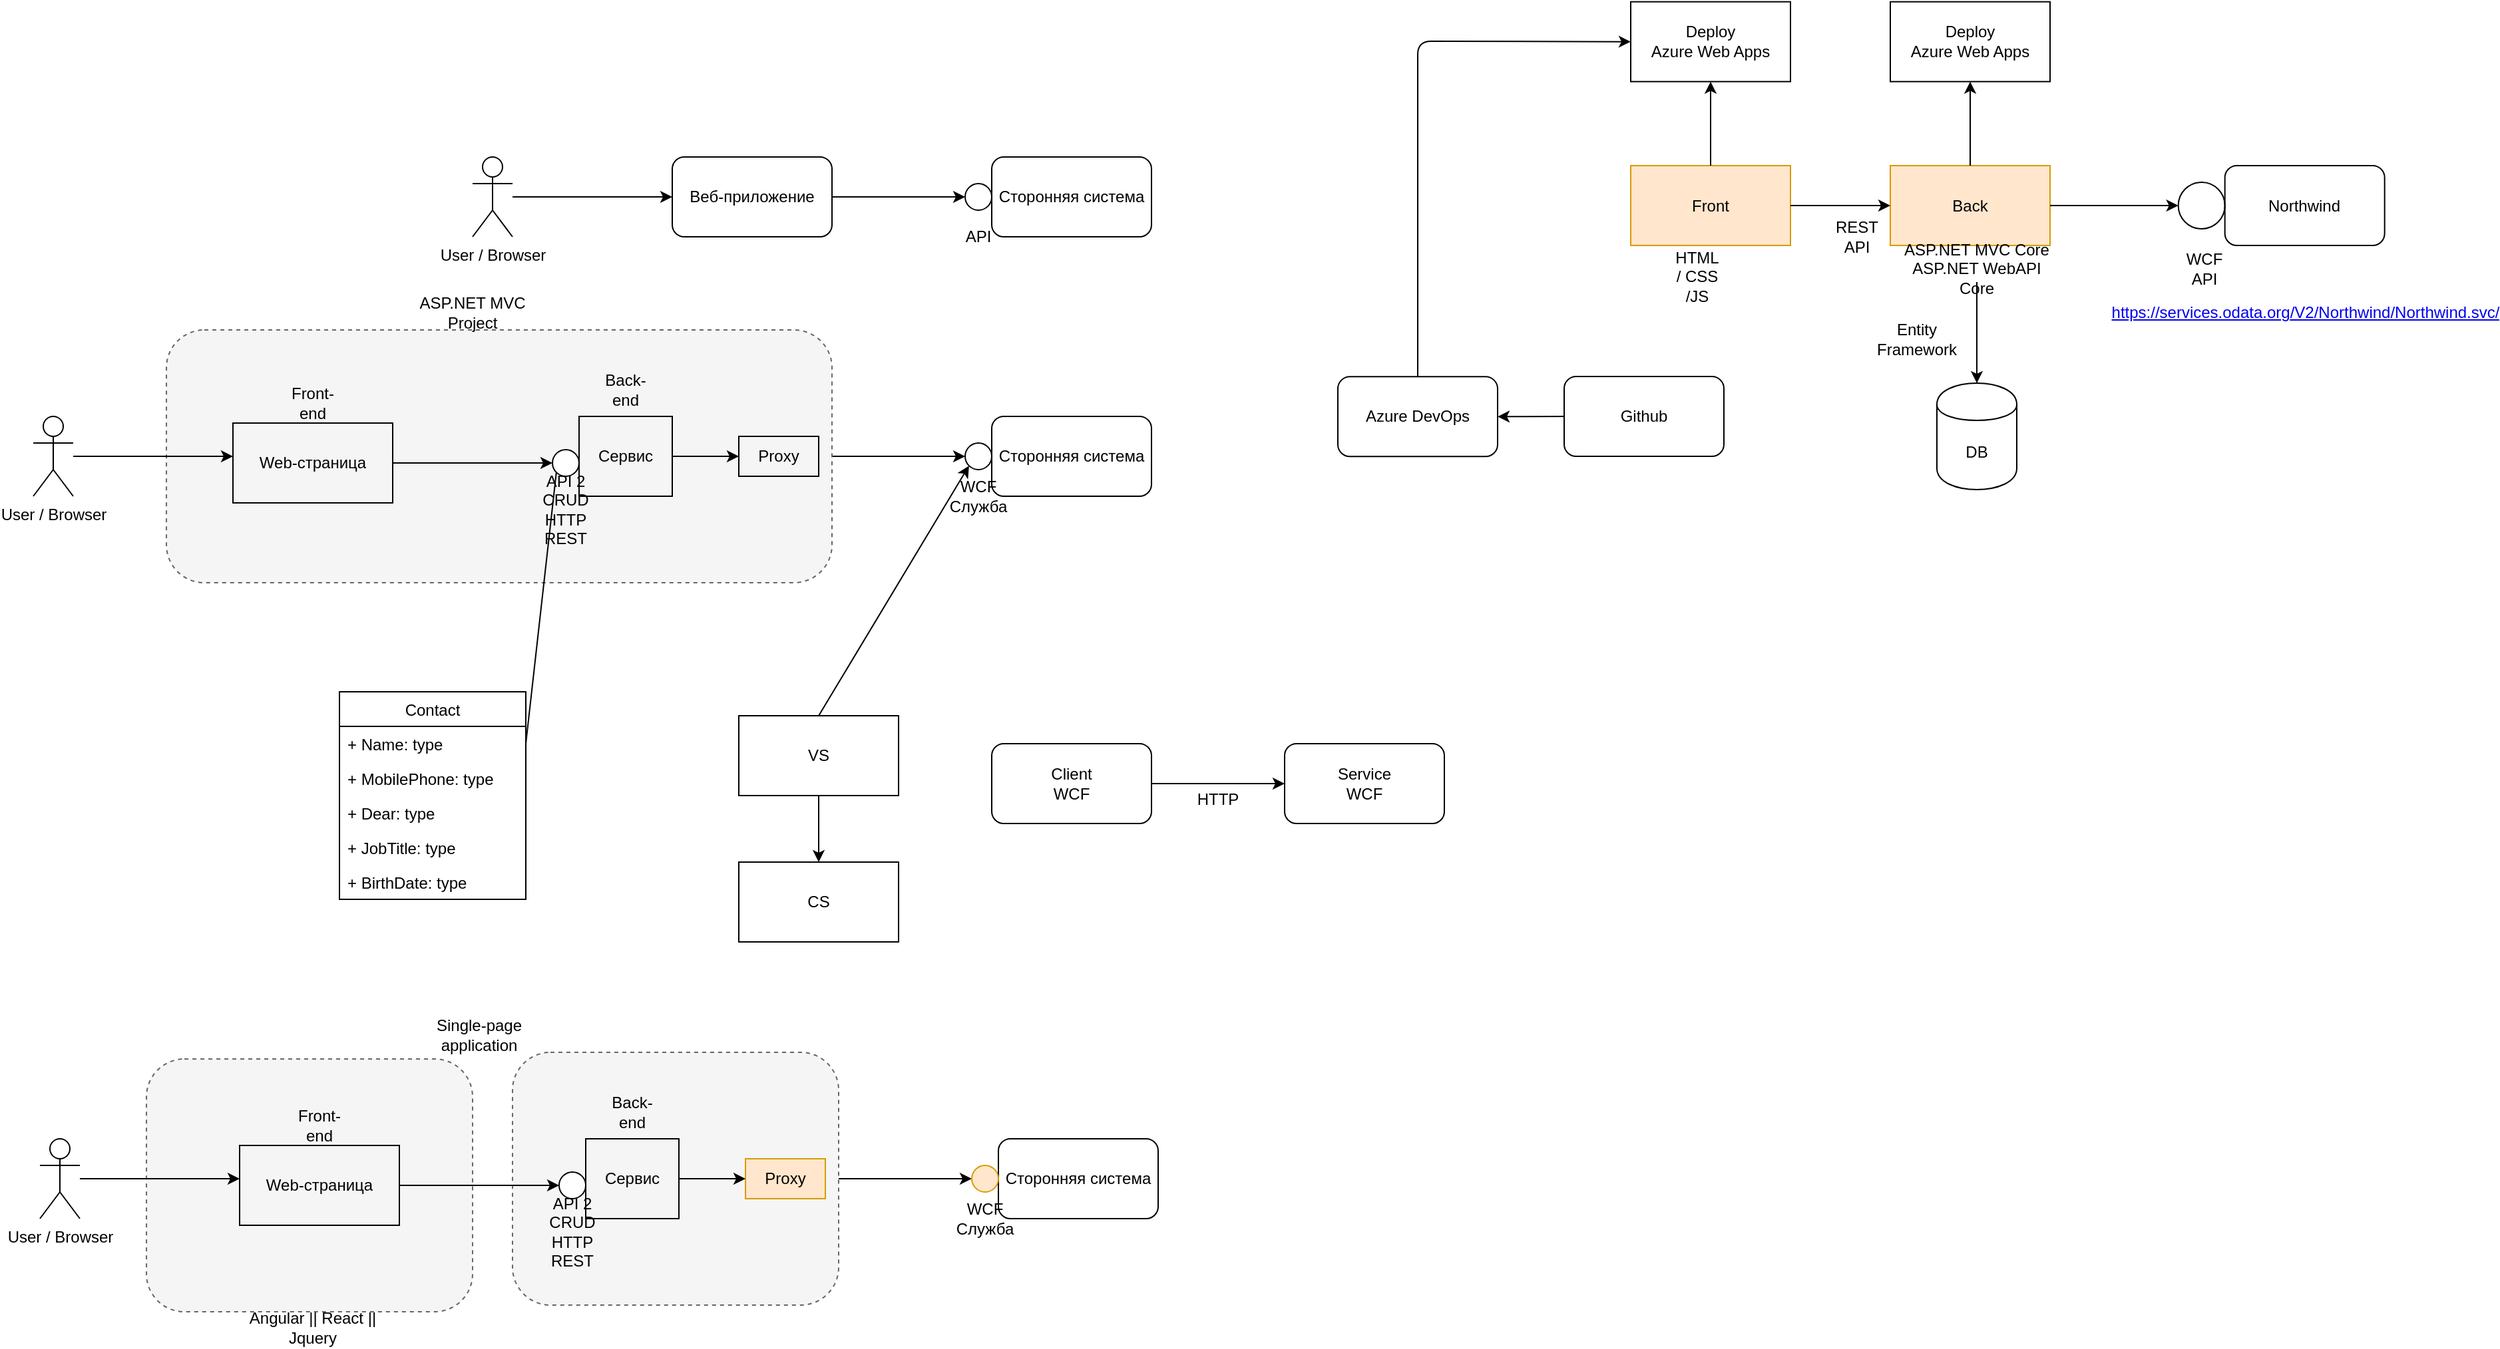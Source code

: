 <mxfile version="10.9.1" type="device"><diagram id="Vf9HkPIFm7yFDrDeY_xs" name="Page-1"><mxGraphModel dx="3963" dy="3217" grid="1" gridSize="10" guides="1" tooltips="1" connect="1" arrows="1" fold="1" page="1" pageScale="1" pageWidth="850" pageHeight="1100" math="0" shadow="0"><root><mxCell id="0"/><mxCell id="1" parent="0"/><mxCell id="NDpI5kxLs6gKEKLTE-EB-61" value="" style="rounded=1;whiteSpace=wrap;html=1;fillColor=#f5f5f5;dashed=1;strokeColor=#666666;fontColor=#333333;" parent="1" vertex="1"><mxGeometry x="-155" y="708" width="245" height="190" as="geometry"/></mxCell><mxCell id="NDpI5kxLs6gKEKLTE-EB-1" value="Сторонняя система" style="rounded=1;whiteSpace=wrap;html=1;" parent="1" vertex="1"><mxGeometry x="480" y="30" width="120" height="60" as="geometry"/></mxCell><mxCell id="NDpI5kxLs6gKEKLTE-EB-2" value="Веб-приложение" style="rounded=1;whiteSpace=wrap;html=1;" parent="1" vertex="1"><mxGeometry x="240" y="30" width="120" height="60" as="geometry"/></mxCell><mxCell id="NDpI5kxLs6gKEKLTE-EB-3" value="" style="endArrow=classic;html=1;exitX=1;exitY=0.5;exitDx=0;exitDy=0;" parent="1" source="NDpI5kxLs6gKEKLTE-EB-2" target="NDpI5kxLs6gKEKLTE-EB-4" edge="1"><mxGeometry width="50" height="50" relative="1" as="geometry"><mxPoint x="160" y="160" as="sourcePoint"/><mxPoint x="210" y="110" as="targetPoint"/></mxGeometry></mxCell><mxCell id="NDpI5kxLs6gKEKLTE-EB-4" value="" style="ellipse;whiteSpace=wrap;html=1;aspect=fixed;" parent="1" vertex="1"><mxGeometry x="460" y="50" width="20" height="20" as="geometry"/></mxCell><mxCell id="NDpI5kxLs6gKEKLTE-EB-5" value="API" style="text;html=1;strokeColor=none;fillColor=none;align=center;verticalAlign=middle;whiteSpace=wrap;rounded=0;" parent="1" vertex="1"><mxGeometry x="450" y="80" width="40" height="20" as="geometry"/></mxCell><mxCell id="NDpI5kxLs6gKEKLTE-EB-8" value="" style="endArrow=classic;html=1;entryX=0;entryY=0.5;entryDx=0;entryDy=0;" parent="1" target="NDpI5kxLs6gKEKLTE-EB-2" edge="1"><mxGeometry width="50" height="50" relative="1" as="geometry"><mxPoint x="120" y="60" as="sourcePoint"/><mxPoint x="290" y="120" as="targetPoint"/></mxGeometry></mxCell><mxCell id="NDpI5kxLs6gKEKLTE-EB-9" value="User / Browser" style="shape=umlActor;verticalLabelPosition=bottom;labelBackgroundColor=#ffffff;verticalAlign=top;html=1;outlineConnect=0;" parent="1" vertex="1"><mxGeometry x="90" y="30" width="30" height="60" as="geometry"/></mxCell><mxCell id="NDpI5kxLs6gKEKLTE-EB-11" value="Сторонняя система" style="rounded=1;whiteSpace=wrap;html=1;" parent="1" vertex="1"><mxGeometry x="480" y="225" width="120" height="60" as="geometry"/></mxCell><mxCell id="NDpI5kxLs6gKEKLTE-EB-12" value="" style="endArrow=classic;html=1;exitX=1;exitY=0.5;exitDx=0;exitDy=0;" parent="1" source="NDpI5kxLs6gKEKLTE-EB-18" target="NDpI5kxLs6gKEKLTE-EB-13" edge="1"><mxGeometry width="50" height="50" relative="1" as="geometry"><mxPoint x="360" y="255" as="sourcePoint"/><mxPoint x="210" y="305" as="targetPoint"/></mxGeometry></mxCell><mxCell id="NDpI5kxLs6gKEKLTE-EB-13" value="" style="ellipse;whiteSpace=wrap;html=1;aspect=fixed;" parent="1" vertex="1"><mxGeometry x="460" y="245" width="20" height="20" as="geometry"/></mxCell><mxCell id="NDpI5kxLs6gKEKLTE-EB-14" value="WCF&lt;br&gt;Служба&lt;br&gt;" style="text;html=1;strokeColor=none;fillColor=none;align=center;verticalAlign=middle;whiteSpace=wrap;rounded=0;" parent="1" vertex="1"><mxGeometry x="450" y="275" width="40" height="20" as="geometry"/></mxCell><mxCell id="NDpI5kxLs6gKEKLTE-EB-17" value="" style="rounded=1;whiteSpace=wrap;html=1;dashed=1;fillColor=#f5f5f5;strokeColor=#666666;fontColor=#333333;" parent="1" vertex="1"><mxGeometry x="-140" y="160" width="500" height="190" as="geometry"/></mxCell><mxCell id="NDpI5kxLs6gKEKLTE-EB-18" value="Proxy" style="rounded=0;whiteSpace=wrap;html=1;fillColor=none;" parent="1" vertex="1"><mxGeometry x="290" y="240" width="60" height="30" as="geometry"/></mxCell><mxCell id="NDpI5kxLs6gKEKLTE-EB-19" value="Сервис" style="rounded=0;whiteSpace=wrap;html=1;fillColor=none;" parent="1" vertex="1"><mxGeometry x="170" y="225" width="70" height="60" as="geometry"/></mxCell><mxCell id="NDpI5kxLs6gKEKLTE-EB-20" value="" style="endArrow=classic;html=1;entryX=0;entryY=0.5;entryDx=0;entryDy=0;exitX=1;exitY=0.5;exitDx=0;exitDy=0;" parent="1" source="NDpI5kxLs6gKEKLTE-EB-19" target="NDpI5kxLs6gKEKLTE-EB-18" edge="1"><mxGeometry width="50" height="50" relative="1" as="geometry"><mxPoint x="70" y="420" as="sourcePoint"/><mxPoint x="120" y="370" as="targetPoint"/></mxGeometry></mxCell><mxCell id="NDpI5kxLs6gKEKLTE-EB-21" value="VS" style="rounded=0;whiteSpace=wrap;html=1;fillColor=none;" parent="1" vertex="1"><mxGeometry x="290" y="450" width="120" height="60" as="geometry"/></mxCell><mxCell id="NDpI5kxLs6gKEKLTE-EB-22" value="" style="endArrow=classic;html=1;entryX=0;entryY=1;entryDx=0;entryDy=0;exitX=0.5;exitY=0;exitDx=0;exitDy=0;" parent="1" source="NDpI5kxLs6gKEKLTE-EB-21" target="NDpI5kxLs6gKEKLTE-EB-13" edge="1"><mxGeometry width="50" height="50" relative="1" as="geometry"><mxPoint x="70" y="580" as="sourcePoint"/><mxPoint x="120" y="530" as="targetPoint"/></mxGeometry></mxCell><mxCell id="NDpI5kxLs6gKEKLTE-EB-23" value="" style="endArrow=classic;html=1;exitX=0.5;exitY=1;exitDx=0;exitDy=0;" parent="1" source="NDpI5kxLs6gKEKLTE-EB-21" edge="1"><mxGeometry width="50" height="50" relative="1" as="geometry"><mxPoint x="70" y="580" as="sourcePoint"/><mxPoint x="350" y="560" as="targetPoint"/></mxGeometry></mxCell><mxCell id="NDpI5kxLs6gKEKLTE-EB-24" value="CS" style="rounded=0;whiteSpace=wrap;html=1;fillColor=none;" parent="1" vertex="1"><mxGeometry x="290" y="560" width="120" height="60" as="geometry"/></mxCell><mxCell id="NDpI5kxLs6gKEKLTE-EB-25" value="" style="ellipse;whiteSpace=wrap;html=1;aspect=fixed;" parent="1" vertex="1"><mxGeometry x="150" y="250" width="20" height="20" as="geometry"/></mxCell><mxCell id="NDpI5kxLs6gKEKLTE-EB-26" value="" style="endArrow=classic;html=1;entryX=0;entryY=0.5;entryDx=0;entryDy=0;" parent="1" target="NDpI5kxLs6gKEKLTE-EB-25" edge="1"><mxGeometry width="50" height="50" relative="1" as="geometry"><mxPoint x="30" y="260" as="sourcePoint"/><mxPoint x="120" y="640" as="targetPoint"/></mxGeometry></mxCell><mxCell id="NDpI5kxLs6gKEKLTE-EB-27" value="API 2&lt;br&gt;CRUD&lt;br&gt;HTTP&lt;br&gt;REST&lt;br&gt;" style="text;html=1;strokeColor=none;fillColor=none;align=center;verticalAlign=middle;whiteSpace=wrap;rounded=0;" parent="1" vertex="1"><mxGeometry x="140" y="285" width="40" height="20" as="geometry"/></mxCell><mxCell id="NDpI5kxLs6gKEKLTE-EB-29" value="Contact" style="swimlane;fontStyle=0;childLayout=stackLayout;horizontal=1;startSize=26;fillColor=none;horizontalStack=0;resizeParent=1;resizeParentMax=0;resizeLast=0;collapsible=1;marginBottom=0;" parent="1" vertex="1"><mxGeometry x="-10" y="432" width="140" height="156" as="geometry"/></mxCell><mxCell id="NDpI5kxLs6gKEKLTE-EB-30" value="+ Name: type" style="text;strokeColor=none;fillColor=none;align=left;verticalAlign=top;spacingLeft=4;spacingRight=4;overflow=hidden;rotatable=0;points=[[0,0.5],[1,0.5]];portConstraint=eastwest;" parent="NDpI5kxLs6gKEKLTE-EB-29" vertex="1"><mxGeometry y="26" width="140" height="26" as="geometry"/></mxCell><mxCell id="NDpI5kxLs6gKEKLTE-EB-31" value="+ MobilePhone: type" style="text;strokeColor=none;fillColor=none;align=left;verticalAlign=top;spacingLeft=4;spacingRight=4;overflow=hidden;rotatable=0;points=[[0,0.5],[1,0.5]];portConstraint=eastwest;" parent="NDpI5kxLs6gKEKLTE-EB-29" vertex="1"><mxGeometry y="52" width="140" height="26" as="geometry"/></mxCell><mxCell id="NDpI5kxLs6gKEKLTE-EB-32" value="+ Dear: type" style="text;strokeColor=none;fillColor=none;align=left;verticalAlign=top;spacingLeft=4;spacingRight=4;overflow=hidden;rotatable=0;points=[[0,0.5],[1,0.5]];portConstraint=eastwest;" parent="NDpI5kxLs6gKEKLTE-EB-29" vertex="1"><mxGeometry y="78" width="140" height="26" as="geometry"/></mxCell><mxCell id="NDpI5kxLs6gKEKLTE-EB-33" value="+ JobTitle: type" style="text;strokeColor=none;fillColor=none;align=left;verticalAlign=top;spacingLeft=4;spacingRight=4;overflow=hidden;rotatable=0;points=[[0,0.5],[1,0.5]];portConstraint=eastwest;" parent="NDpI5kxLs6gKEKLTE-EB-29" vertex="1"><mxGeometry y="104" width="140" height="26" as="geometry"/></mxCell><mxCell id="NDpI5kxLs6gKEKLTE-EB-34" value="+ BirthDate: type" style="text;strokeColor=none;fillColor=none;align=left;verticalAlign=top;spacingLeft=4;spacingRight=4;overflow=hidden;rotatable=0;points=[[0,0.5],[1,0.5]];portConstraint=eastwest;" parent="NDpI5kxLs6gKEKLTE-EB-29" vertex="1"><mxGeometry y="130" width="140" height="26" as="geometry"/></mxCell><mxCell id="NDpI5kxLs6gKEKLTE-EB-35" value="" style="endArrow=none;html=1;entryX=0;entryY=1;entryDx=0;entryDy=0;exitX=1;exitY=0.5;exitDx=0;exitDy=0;" parent="1" source="NDpI5kxLs6gKEKLTE-EB-30" target="NDpI5kxLs6gKEKLTE-EB-25" edge="1"><mxGeometry width="50" height="50" relative="1" as="geometry"><mxPoint x="-40" y="690" as="sourcePoint"/><mxPoint x="10" y="640" as="targetPoint"/></mxGeometry></mxCell><mxCell id="NDpI5kxLs6gKEKLTE-EB-37" value="Web-страница" style="rounded=0;whiteSpace=wrap;html=1;fillColor=none;" parent="1" vertex="1"><mxGeometry x="-90" y="230" width="120" height="60" as="geometry"/></mxCell><mxCell id="NDpI5kxLs6gKEKLTE-EB-38" value="" style="endArrow=classic;html=1;entryX=0;entryY=0.5;entryDx=0;entryDy=0;" parent="1" edge="1"><mxGeometry width="50" height="50" relative="1" as="geometry"><mxPoint x="-210" y="255" as="sourcePoint"/><mxPoint x="-90" y="255" as="targetPoint"/></mxGeometry></mxCell><mxCell id="NDpI5kxLs6gKEKLTE-EB-39" value="User / Browser" style="shape=umlActor;verticalLabelPosition=bottom;labelBackgroundColor=#ffffff;verticalAlign=top;html=1;outlineConnect=0;" parent="1" vertex="1"><mxGeometry x="-240" y="225" width="30" height="60" as="geometry"/></mxCell><mxCell id="NDpI5kxLs6gKEKLTE-EB-40" value="Front-end" style="text;html=1;strokeColor=none;fillColor=none;align=center;verticalAlign=middle;whiteSpace=wrap;rounded=0;" parent="1" vertex="1"><mxGeometry x="-50" y="205" width="40" height="20" as="geometry"/></mxCell><mxCell id="NDpI5kxLs6gKEKLTE-EB-41" value="Back-end" style="text;html=1;strokeColor=none;fillColor=none;align=center;verticalAlign=middle;whiteSpace=wrap;rounded=0;" parent="1" vertex="1"><mxGeometry x="185" y="195" width="40" height="20" as="geometry"/></mxCell><mxCell id="NDpI5kxLs6gKEKLTE-EB-42" value="ASP.NET MVC Project" style="text;html=1;strokeColor=none;fillColor=none;align=center;verticalAlign=middle;whiteSpace=wrap;rounded=0;" parent="1" vertex="1"><mxGeometry x="40" y="136.8" width="100" height="20" as="geometry"/></mxCell><mxCell id="NDpI5kxLs6gKEKLTE-EB-44" value="Сторонняя система" style="rounded=1;whiteSpace=wrap;html=1;" parent="1" vertex="1"><mxGeometry x="485" y="768" width="120" height="60" as="geometry"/></mxCell><mxCell id="NDpI5kxLs6gKEKLTE-EB-45" value="" style="endArrow=classic;html=1;exitX=1;exitY=0.5;exitDx=0;exitDy=0;" parent="1" source="NDpI5kxLs6gKEKLTE-EB-49" target="NDpI5kxLs6gKEKLTE-EB-46" edge="1"><mxGeometry width="50" height="50" relative="1" as="geometry"><mxPoint x="365" y="798" as="sourcePoint"/><mxPoint x="215" y="848" as="targetPoint"/></mxGeometry></mxCell><mxCell id="NDpI5kxLs6gKEKLTE-EB-46" value="" style="ellipse;whiteSpace=wrap;html=1;aspect=fixed;fillColor=#ffe6cc;strokeColor=#d79b00;" parent="1" vertex="1"><mxGeometry x="465" y="788" width="20" height="20" as="geometry"/></mxCell><mxCell id="NDpI5kxLs6gKEKLTE-EB-47" value="WCF&lt;br&gt;Служба&lt;br&gt;" style="text;html=1;strokeColor=none;fillColor=none;align=center;verticalAlign=middle;whiteSpace=wrap;rounded=0;" parent="1" vertex="1"><mxGeometry x="455" y="818" width="40" height="20" as="geometry"/></mxCell><mxCell id="NDpI5kxLs6gKEKLTE-EB-48" value="" style="rounded=1;whiteSpace=wrap;html=1;fillColor=#f5f5f5;dashed=1;strokeColor=#666666;fontColor=#333333;" parent="1" vertex="1"><mxGeometry x="120" y="703" width="245" height="190" as="geometry"/></mxCell><mxCell id="NDpI5kxLs6gKEKLTE-EB-49" value="Proxy" style="rounded=0;whiteSpace=wrap;html=1;fillColor=#ffe6cc;strokeColor=#d79b00;" parent="1" vertex="1"><mxGeometry x="295" y="783" width="60" height="30" as="geometry"/></mxCell><mxCell id="NDpI5kxLs6gKEKLTE-EB-50" value="Сервис" style="rounded=0;whiteSpace=wrap;html=1;fillColor=none;" parent="1" vertex="1"><mxGeometry x="175" y="768" width="70" height="60" as="geometry"/></mxCell><mxCell id="NDpI5kxLs6gKEKLTE-EB-51" value="" style="endArrow=classic;html=1;entryX=0;entryY=0.5;entryDx=0;entryDy=0;exitX=1;exitY=0.5;exitDx=0;exitDy=0;" parent="1" source="NDpI5kxLs6gKEKLTE-EB-50" target="NDpI5kxLs6gKEKLTE-EB-49" edge="1"><mxGeometry width="50" height="50" relative="1" as="geometry"><mxPoint x="75" y="963" as="sourcePoint"/><mxPoint x="125" y="913" as="targetPoint"/></mxGeometry></mxCell><mxCell id="NDpI5kxLs6gKEKLTE-EB-52" value="" style="ellipse;whiteSpace=wrap;html=1;aspect=fixed;" parent="1" vertex="1"><mxGeometry x="155" y="793" width="20" height="20" as="geometry"/></mxCell><mxCell id="NDpI5kxLs6gKEKLTE-EB-53" value="" style="endArrow=classic;html=1;entryX=0;entryY=0.5;entryDx=0;entryDy=0;" parent="1" target="NDpI5kxLs6gKEKLTE-EB-52" edge="1"><mxGeometry width="50" height="50" relative="1" as="geometry"><mxPoint x="35" y="803" as="sourcePoint"/><mxPoint x="125" y="1183" as="targetPoint"/></mxGeometry></mxCell><mxCell id="NDpI5kxLs6gKEKLTE-EB-54" value="API 2&lt;br&gt;CRUD&lt;br&gt;HTTP&lt;br&gt;REST&lt;br&gt;" style="text;html=1;strokeColor=none;fillColor=none;align=center;verticalAlign=middle;whiteSpace=wrap;rounded=0;" parent="1" vertex="1"><mxGeometry x="145" y="828" width="40" height="20" as="geometry"/></mxCell><mxCell id="NDpI5kxLs6gKEKLTE-EB-55" value="Web-страница" style="rounded=0;whiteSpace=wrap;html=1;fillColor=none;" parent="1" vertex="1"><mxGeometry x="-85" y="773" width="120" height="60" as="geometry"/></mxCell><mxCell id="NDpI5kxLs6gKEKLTE-EB-56" value="" style="endArrow=classic;html=1;entryX=0;entryY=0.5;entryDx=0;entryDy=0;" parent="1" edge="1"><mxGeometry width="50" height="50" relative="1" as="geometry"><mxPoint x="-205" y="798" as="sourcePoint"/><mxPoint x="-85" y="798" as="targetPoint"/></mxGeometry></mxCell><mxCell id="NDpI5kxLs6gKEKLTE-EB-57" value="User / Browser" style="shape=umlActor;verticalLabelPosition=bottom;labelBackgroundColor=#ffffff;verticalAlign=top;html=1;outlineConnect=0;" parent="1" vertex="1"><mxGeometry x="-235" y="768" width="30" height="60" as="geometry"/></mxCell><mxCell id="NDpI5kxLs6gKEKLTE-EB-58" value="Front-end" style="text;html=1;strokeColor=none;fillColor=none;align=center;verticalAlign=middle;whiteSpace=wrap;rounded=0;" parent="1" vertex="1"><mxGeometry x="-45" y="748" width="40" height="20" as="geometry"/></mxCell><mxCell id="NDpI5kxLs6gKEKLTE-EB-59" value="Back-end" style="text;html=1;strokeColor=none;fillColor=none;align=center;verticalAlign=middle;whiteSpace=wrap;rounded=0;" parent="1" vertex="1"><mxGeometry x="190" y="738" width="40" height="20" as="geometry"/></mxCell><mxCell id="NDpI5kxLs6gKEKLTE-EB-60" value="Single-page application" style="text;html=1;strokeColor=none;fillColor=none;align=center;verticalAlign=middle;whiteSpace=wrap;rounded=0;" parent="1" vertex="1"><mxGeometry x="45" y="679.8" width="100" height="20" as="geometry"/></mxCell><mxCell id="NDpI5kxLs6gKEKLTE-EB-62" value="Angular || React ||&lt;br&gt;Jquery&lt;br&gt;" style="text;html=1;strokeColor=none;fillColor=none;align=center;verticalAlign=middle;whiteSpace=wrap;rounded=0;" parent="1" vertex="1"><mxGeometry x="-140" y="900" width="220" height="20" as="geometry"/></mxCell><mxCell id="NDpI5kxLs6gKEKLTE-EB-63" value="Client&lt;br&gt;WCF&lt;br&gt;" style="rounded=1;whiteSpace=wrap;html=1;fillColor=none;" parent="1" vertex="1"><mxGeometry x="480" y="471" width="120" height="60" as="geometry"/></mxCell><mxCell id="NDpI5kxLs6gKEKLTE-EB-64" value="Service&lt;br&gt;WCF&lt;br&gt;" style="rounded=1;whiteSpace=wrap;html=1;fillColor=none;" parent="1" vertex="1"><mxGeometry x="700" y="471" width="120" height="60" as="geometry"/></mxCell><mxCell id="NDpI5kxLs6gKEKLTE-EB-65" value="" style="endArrow=classic;html=1;entryX=0;entryY=0.5;entryDx=0;entryDy=0;exitX=1;exitY=0.5;exitDx=0;exitDy=0;" parent="1" source="NDpI5kxLs6gKEKLTE-EB-63" target="NDpI5kxLs6gKEKLTE-EB-64" edge="1"><mxGeometry width="50" height="50" relative="1" as="geometry"><mxPoint x="620" y="585" as="sourcePoint"/><mxPoint x="670" y="535" as="targetPoint"/></mxGeometry></mxCell><mxCell id="NDpI5kxLs6gKEKLTE-EB-66" value="HTTP" style="text;html=1;strokeColor=none;fillColor=none;align=center;verticalAlign=middle;whiteSpace=wrap;rounded=0;" parent="1" vertex="1"><mxGeometry x="630" y="503" width="40" height="20" as="geometry"/></mxCell><mxCell id="NDpI5kxLs6gKEKLTE-EB-67" value="Northwind" style="rounded=1;whiteSpace=wrap;html=1;fillColor=none;" parent="1" vertex="1"><mxGeometry x="1406.333" y="36.5" width="120" height="60" as="geometry"/></mxCell><mxCell id="NDpI5kxLs6gKEKLTE-EB-68" value="" style="ellipse;whiteSpace=wrap;html=1;aspect=fixed;fillColor=none;" parent="1" vertex="1"><mxGeometry x="1371.333" y="49" width="35" height="35" as="geometry"/></mxCell><mxCell id="NDpI5kxLs6gKEKLTE-EB-69" value="WCF&lt;br&gt;API&lt;br&gt;" style="text;html=1;strokeColor=none;fillColor=none;align=center;verticalAlign=middle;whiteSpace=wrap;rounded=0;" parent="1" vertex="1"><mxGeometry x="1371.333" y="103.5" width="40" height="20" as="geometry"/></mxCell><mxCell id="NDpI5kxLs6gKEKLTE-EB-70" value="Back" style="rounded=1;whiteSpace=wrap;html=1;fillColor=#ffe6cc;arcSize=0;strokeColor=#d79b00;" parent="1" vertex="1"><mxGeometry x="1155" y="36.5" width="120" height="60" as="geometry"/></mxCell><mxCell id="NDpI5kxLs6gKEKLTE-EB-71" value="" style="endArrow=classic;html=1;entryX=0;entryY=0.5;entryDx=0;entryDy=0;exitX=1;exitY=0.5;exitDx=0;exitDy=0;" parent="1" source="NDpI5kxLs6gKEKLTE-EB-70" target="NDpI5kxLs6gKEKLTE-EB-68" edge="1"><mxGeometry width="50" height="50" relative="1" as="geometry"><mxPoint x="1290" y="153.5" as="sourcePoint"/><mxPoint x="1340" y="103.5" as="targetPoint"/></mxGeometry></mxCell><mxCell id="NDpI5kxLs6gKEKLTE-EB-73" value="&lt;a href=&quot;https://services.odata.org/V2/Northwind/Northwind.svc/&quot;&gt;https://services.odata.org/V2/Northwind/Northwind.svc/&lt;/a&gt;" style="text;html=1;strokeColor=none;fillColor=none;align=center;verticalAlign=middle;whiteSpace=wrap;rounded=0;" parent="1" vertex="1"><mxGeometry x="1446.5" y="137" width="40" height="20" as="geometry"/></mxCell><mxCell id="NDpI5kxLs6gKEKLTE-EB-74" value="Front" style="rounded=0;whiteSpace=wrap;html=1;fillColor=#ffe6cc;strokeColor=#d79b00;" parent="1" vertex="1"><mxGeometry x="960" y="36.5" width="120" height="60" as="geometry"/></mxCell><mxCell id="NDpI5kxLs6gKEKLTE-EB-75" value="" style="endArrow=classic;html=1;entryX=0;entryY=0.5;entryDx=0;entryDy=0;exitX=1;exitY=0.5;exitDx=0;exitDy=0;" parent="1" source="NDpI5kxLs6gKEKLTE-EB-74" target="NDpI5kxLs6gKEKLTE-EB-70" edge="1"><mxGeometry width="50" height="50" relative="1" as="geometry"><mxPoint x="1090" y="121.5" as="sourcePoint"/><mxPoint x="1140" y="71.5" as="targetPoint"/></mxGeometry></mxCell><mxCell id="NDpI5kxLs6gKEKLTE-EB-76" value="HTML / CSS /JS" style="text;html=1;strokeColor=none;fillColor=none;align=center;verticalAlign=middle;whiteSpace=wrap;rounded=0;" parent="1" vertex="1"><mxGeometry x="990" y="110" width="40" height="20" as="geometry"/></mxCell><mxCell id="NDpI5kxLs6gKEKLTE-EB-77" value="ASP.NET MVC Core&lt;br&gt;ASP.NET WebAPI Core&lt;br&gt;" style="text;html=1;strokeColor=none;fillColor=none;align=center;verticalAlign=middle;whiteSpace=wrap;rounded=0;" parent="1" vertex="1"><mxGeometry x="1160" y="104" width="120" height="20" as="geometry"/></mxCell><mxCell id="NDpI5kxLs6gKEKLTE-EB-78" value="REST API" style="text;html=1;strokeColor=none;fillColor=none;align=center;verticalAlign=middle;whiteSpace=wrap;rounded=0;" parent="1" vertex="1"><mxGeometry x="1110" y="80" width="40" height="20" as="geometry"/></mxCell><mxCell id="NDpI5kxLs6gKEKLTE-EB-79" value="DB" style="shape=cylinder;whiteSpace=wrap;html=1;boundedLbl=1;backgroundOutline=1;fillColor=none;" parent="1" vertex="1"><mxGeometry x="1190" y="200" width="60" height="80" as="geometry"/></mxCell><mxCell id="NDpI5kxLs6gKEKLTE-EB-80" value="" style="endArrow=classic;html=1;entryX=0.5;entryY=0;entryDx=0;entryDy=0;" parent="1" source="NDpI5kxLs6gKEKLTE-EB-77" target="NDpI5kxLs6gKEKLTE-EB-79" edge="1"><mxGeometry width="50" height="50" relative="1" as="geometry"><mxPoint x="1130" y="173.5" as="sourcePoint"/><mxPoint x="1180" y="123.5" as="targetPoint"/></mxGeometry></mxCell><mxCell id="NDpI5kxLs6gKEKLTE-EB-81" value="Entity Framework" style="text;html=1;strokeColor=none;fillColor=none;align=center;verticalAlign=middle;whiteSpace=wrap;rounded=0;" parent="1" vertex="1"><mxGeometry x="1155" y="157.0" width="40" height="20" as="geometry"/></mxCell><mxCell id="NDpI5kxLs6gKEKLTE-EB-82" value="Deploy&lt;br&gt;Azure Web Apps&lt;br&gt;" style="rounded=0;whiteSpace=wrap;html=1;fillColor=none;" parent="1" vertex="1"><mxGeometry x="1155" y="-86.667" width="120" height="60" as="geometry"/></mxCell><mxCell id="NDpI5kxLs6gKEKLTE-EB-83" value="" style="endArrow=classic;html=1;entryX=0.5;entryY=1;entryDx=0;entryDy=0;" parent="1" source="NDpI5kxLs6gKEKLTE-EB-70" target="NDpI5kxLs6gKEKLTE-EB-82" edge="1"><mxGeometry width="50" height="50" relative="1" as="geometry"><mxPoint x="1060" y="187" as="sourcePoint"/><mxPoint x="1110" y="137" as="targetPoint"/></mxGeometry></mxCell><mxCell id="NDpI5kxLs6gKEKLTE-EB-84" value="Deploy&lt;br&gt;Azure Web Apps&lt;br&gt;" style="rounded=0;whiteSpace=wrap;html=1;fillColor=none;" parent="1" vertex="1"><mxGeometry x="960" y="-86.667" width="120" height="60" as="geometry"/></mxCell><mxCell id="NDpI5kxLs6gKEKLTE-EB-85" value="" style="endArrow=classic;html=1;entryX=0.5;entryY=1;entryDx=0;entryDy=0;exitX=0.5;exitY=0;exitDx=0;exitDy=0;" parent="1" source="NDpI5kxLs6gKEKLTE-EB-74" target="NDpI5kxLs6gKEKLTE-EB-84" edge="1"><mxGeometry width="50" height="50" relative="1" as="geometry"><mxPoint x="1225" y="46.5" as="sourcePoint"/><mxPoint x="1225" y="-16.833" as="targetPoint"/></mxGeometry></mxCell><mxCell id="NDpI5kxLs6gKEKLTE-EB-86" value="Github" style="rounded=1;whiteSpace=wrap;html=1;fillColor=none;" parent="1" vertex="1"><mxGeometry x="910" y="195" width="120" height="60" as="geometry"/></mxCell><mxCell id="NDpI5kxLs6gKEKLTE-EB-87" value="Azure DevOps" style="rounded=1;whiteSpace=wrap;html=1;fillColor=none;" parent="1" vertex="1"><mxGeometry x="740" y="195.167" width="120" height="60" as="geometry"/></mxCell><mxCell id="NDpI5kxLs6gKEKLTE-EB-88" value="" style="endArrow=classic;html=1;entryX=1;entryY=0.5;entryDx=0;entryDy=0;exitX=0;exitY=0.5;exitDx=0;exitDy=0;" parent="1" source="NDpI5kxLs6gKEKLTE-EB-86" target="NDpI5kxLs6gKEKLTE-EB-87" edge="1"><mxGeometry width="50" height="50" relative="1" as="geometry"><mxPoint x="920" y="510" as="sourcePoint"/><mxPoint x="970" y="460" as="targetPoint"/></mxGeometry></mxCell><mxCell id="NDpI5kxLs6gKEKLTE-EB-89" value="" style="endArrow=classic;html=1;exitX=0.5;exitY=0;exitDx=0;exitDy=0;entryX=0;entryY=0.5;entryDx=0;entryDy=0;" parent="1" source="NDpI5kxLs6gKEKLTE-EB-87" target="NDpI5kxLs6gKEKLTE-EB-84" edge="1"><mxGeometry width="50" height="50" relative="1" as="geometry"><mxPoint x="760" y="160.167" as="sourcePoint"/><mxPoint x="810" y="110.167" as="targetPoint"/><Array as="points"><mxPoint x="800" y="-57"/></Array></mxGeometry></mxCell></root></mxGraphModel></diagram><diagram id="PiAXgim6JyXRWKkWsYDq" name="task-1-northwind"><mxGraphModel dx="1965" dy="764" grid="1" gridSize="10" guides="1" tooltips="1" connect="1" arrows="1" fold="1" page="1" pageScale="1" pageWidth="850" pageHeight="1100" math="0" shadow="0"><root><mxCell id="R3scQJsOLndUKBNpW3Ew-0"/><mxCell id="R3scQJsOLndUKBNpW3Ew-1" parent="R3scQJsOLndUKBNpW3Ew-0"/><mxCell id="R3scQJsOLndUKBNpW3Ew-15" value="" style="rounded=0;whiteSpace=wrap;html=1;fillColor=none;strokeColor=#000000;dashed=1;" parent="R3scQJsOLndUKBNpW3Ew-1" vertex="1"><mxGeometry x="-400" y="40" width="340" height="140" as="geometry"/></mxCell><mxCell id="R3scQJsOLndUKBNpW3Ew-12" value="Northwind&lt;br&gt;Database&lt;br&gt;" style="shape=cylinder;whiteSpace=wrap;html=1;boundedLbl=1;backgroundOutline=1;fillColor=none;" parent="R3scQJsOLndUKBNpW3Ew-1" vertex="1"><mxGeometry x="-140" y="70" width="60" height="80" as="geometry"/></mxCell><mxCell id="R3scQJsOLndUKBNpW3Ew-13" value="" style="endArrow=classic;html=1;startArrow=classic;startFill=1;" parent="R3scQJsOLndUKBNpW3Ew-1" source="IBOWCda7YQh44b9B2Cp1-0" target="R3scQJsOLndUKBNpW3Ew-12" edge="1"><mxGeometry width="50" height="50" relative="1" as="geometry"><mxPoint x="-140" y="33" as="sourcePoint"/><mxPoint x="-90" y="-17" as="targetPoint"/></mxGeometry></mxCell><mxCell id="R3scQJsOLndUKBNpW3Ew-16" value="Northwind OData Service" style="text;html=1;strokeColor=none;fillColor=none;align=left;verticalAlign=middle;whiteSpace=wrap;rounded=0;dashed=1;" parent="R3scQJsOLndUKBNpW3Ew-1" vertex="1"><mxGeometry x="-390" y="50" width="150" height="20" as="geometry"/></mxCell><mxCell id="IBOWCda7YQh44b9B2Cp1-0" value="&lt;span&gt;Data Service&lt;/span&gt;&lt;br&gt;&lt;div style=&quot;text-align: center&quot;&gt;&lt;span&gt;Application&lt;/span&gt;&lt;/div&gt;" style="rounded=1;whiteSpace=wrap;html=1;strokeColor=#000000;fillColor=none;align=center;" parent="R3scQJsOLndUKBNpW3Ew-1" vertex="1"><mxGeometry x="-340" y="80" width="120" height="60" as="geometry"/></mxCell><mxCell id="PEk8ao9tSfR98VDw_V7E-0" value="" style="ellipse;whiteSpace=wrap;html=1;" parent="R3scQJsOLndUKBNpW3Ew-1" vertex="1"><mxGeometry x="-350" y="100" width="20" height="20" as="geometry"/></mxCell><mxCell id="PEk8ao9tSfR98VDw_V7E-1" value="WCF&lt;br&gt;Service&lt;br&gt;(.svc)&lt;br&gt;" style="text;html=1;strokeColor=none;fillColor=none;align=center;verticalAlign=middle;whiteSpace=wrap;rounded=0;" parent="R3scQJsOLndUKBNpW3Ew-1" vertex="1"><mxGeometry x="-400" y="120" width="80" height="50" as="geometry"/></mxCell><mxCell id="nUjhv4j1MS8eMVfq3Wlc-0" value="HTTP" style="endArrow=classic;html=1;entryX=0;entryY=0.5;entryDx=0;entryDy=0;exitX=1;exitY=0.5;exitDx=0;exitDy=0;" parent="R3scQJsOLndUKBNpW3Ew-1" source="uOxDrvd69xaFA1flOmuL-1" target="PEk8ao9tSfR98VDw_V7E-0" edge="1"><mxGeometry width="50" height="50" relative="1" as="geometry"><mxPoint x="-590" y="110" as="sourcePoint"/><mxPoint x="-360" y="110" as="targetPoint"/></mxGeometry></mxCell><mxCell id="uOxDrvd69xaFA1flOmuL-0" value="" style="rounded=0;whiteSpace=wrap;html=1;fillColor=none;dashed=1;" parent="R3scQJsOLndUKBNpW3Ew-1" vertex="1"><mxGeometry x="-750" y="40" width="210" height="140" as="geometry"/></mxCell><mxCell id="uOxDrvd69xaFA1flOmuL-1" value="" style="rounded=1;whiteSpace=wrap;html=1;fillColor=none;" parent="R3scQJsOLndUKBNpW3Ew-1" vertex="1"><mxGeometry x="-700" y="80" width="120" height="60" as="geometry"/></mxCell><mxCell id="uOxDrvd69xaFA1flOmuL-4" value="" style="ellipse;whiteSpace=wrap;html=1;" parent="R3scQJsOLndUKBNpW3Ew-1" vertex="1"><mxGeometry x="-710" y="100" width="20" height="20" as="geometry"/></mxCell><mxCell id="uOxDrvd69xaFA1flOmuL-7" value="Web API&lt;br&gt;" style="text;html=1;strokeColor=none;fillColor=none;align=center;verticalAlign=middle;whiteSpace=wrap;rounded=0;" parent="R3scQJsOLndUKBNpW3Ew-1" vertex="1"><mxGeometry x="-760" y="125" width="80" height="50" as="geometry"/></mxCell><mxCell id="yV8gyo8Um8xU4f6ksHuy-0" value="Northwind WebAPI App" style="text;html=1;strokeColor=none;fillColor=none;align=left;verticalAlign=middle;whiteSpace=wrap;rounded=0;dashed=1;" vertex="1" parent="R3scQJsOLndUKBNpW3Ew-1"><mxGeometry x="-740.5" y="50" width="150" height="20" as="geometry"/></mxCell><mxCell id="yV8gyo8Um8xU4f6ksHuy-6" value="&lt;span&gt;Data Service&lt;/span&gt;&lt;br&gt;&lt;div style=&quot;text-align: center&quot;&gt;&lt;span&gt;Application&lt;/span&gt;&lt;/div&gt;" style="rounded=1;whiteSpace=wrap;html=1;strokeColor=#000000;fillColor=none;align=center;" vertex="1" parent="R3scQJsOLndUKBNpW3Ew-1"><mxGeometry x="-30" y="340" width="120" height="60" as="geometry"/></mxCell><mxCell id="yV8gyo8Um8xU4f6ksHuy-9" value="HTTP" style="endArrow=classic;html=1;entryX=0;entryY=0.5;entryDx=0;entryDy=0;exitX=1;exitY=0.5;exitDx=0;exitDy=0;" edge="1" parent="R3scQJsOLndUKBNpW3Ew-1" source="yV8gyo8Um8xU4f6ksHuy-11" target="yV8gyo8Um8xU4f6ksHuy-6"><mxGeometry width="50" height="50" relative="1" as="geometry"><mxPoint x="-160" y="370" as="sourcePoint"/><mxPoint x="80.412" y="369.471" as="targetPoint"/></mxGeometry></mxCell><mxCell id="yV8gyo8Um8xU4f6ksHuy-10" value="" style="rounded=0;whiteSpace=wrap;html=1;fillColor=none;dashed=1;" vertex="1" parent="R3scQJsOLndUKBNpW3Ew-1"><mxGeometry x="-600" y="280" width="490" height="180" as="geometry"/></mxCell><mxCell id="yV8gyo8Um8xU4f6ksHuy-11" value="" style="rounded=1;whiteSpace=wrap;html=1;fillColor=none;" vertex="1" parent="R3scQJsOLndUKBNpW3Ew-1"><mxGeometry x="-560" y="320" width="410" height="100" as="geometry"/></mxCell><mxCell id="yV8gyo8Um8xU4f6ksHuy-25" style="edgeStyle=orthogonalEdgeStyle;rounded=0;orthogonalLoop=1;jettySize=auto;html=1;exitX=1;exitY=0.5;exitDx=0;exitDy=0;entryX=0;entryY=0.5;entryDx=0;entryDy=0;align=left;" edge="1" parent="R3scQJsOLndUKBNpW3Ew-1" source="yV8gyo8Um8xU4f6ksHuy-12" target="yV8gyo8Um8xU4f6ksHuy-17"><mxGeometry relative="1" as="geometry"/></mxCell><mxCell id="yV8gyo8Um8xU4f6ksHuy-12" value="" style="ellipse;whiteSpace=wrap;html=1;" vertex="1" parent="R3scQJsOLndUKBNpW3Ew-1"><mxGeometry x="-570" y="360" width="20" height="20" as="geometry"/></mxCell><mxCell id="yV8gyo8Um8xU4f6ksHuy-13" value="Web API&lt;br&gt;" style="text;html=1;strokeColor=none;fillColor=none;align=center;verticalAlign=middle;whiteSpace=wrap;rounded=0;" vertex="1" parent="R3scQJsOLndUKBNpW3Ew-1"><mxGeometry x="-610" y="410" width="80" height="50" as="geometry"/></mxCell><mxCell id="yV8gyo8Um8xU4f6ksHuy-14" value="Northwind REST API" style="text;html=1;strokeColor=none;fillColor=none;align=left;verticalAlign=middle;whiteSpace=wrap;rounded=0;dashed=1;" vertex="1" parent="R3scQJsOLndUKBNpW3Ew-1"><mxGeometry x="-590" y="290" width="150" height="20" as="geometry"/></mxCell><mxCell id="yV8gyo8Um8xU4f6ksHuy-15" value="Proxy" style="rounded=0;whiteSpace=wrap;html=1;" vertex="1" parent="R3scQJsOLndUKBNpW3Ew-1"><mxGeometry x="-240" y="340" width="80" height="60" as="geometry"/></mxCell><mxCell id="yV8gyo8Um8xU4f6ksHuy-17" value="OrderController" style="rounded=0;whiteSpace=wrap;html=1;" vertex="1" parent="R3scQJsOLndUKBNpW3Ew-1"><mxGeometry x="-530" y="340" width="130" height="60" as="geometry"/></mxCell><mxCell id="yV8gyo8Um8xU4f6ksHuy-18" value="OrderService" style="rounded=0;whiteSpace=wrap;html=1;" vertex="1" parent="R3scQJsOLndUKBNpW3Ew-1"><mxGeometry x="-360" y="340" width="80" height="60" as="geometry"/></mxCell><mxCell id="yV8gyo8Um8xU4f6ksHuy-19" value="" style="endArrow=classic;html=1;entryX=0;entryY=0.5;entryDx=0;entryDy=0;exitX=1;exitY=0.5;exitDx=0;exitDy=0;" edge="1" parent="R3scQJsOLndUKBNpW3Ew-1" source="yV8gyo8Um8xU4f6ksHuy-17" target="yV8gyo8Um8xU4f6ksHuy-18"><mxGeometry width="50" height="50" relative="1" as="geometry"><mxPoint x="-610" y="570" as="sourcePoint"/><mxPoint x="-560" y="520" as="targetPoint"/></mxGeometry></mxCell><mxCell id="yV8gyo8Um8xU4f6ksHuy-20" value="" style="endArrow=classic;html=1;exitX=1;exitY=0.5;exitDx=0;exitDy=0;entryX=0;entryY=0.5;entryDx=0;entryDy=0;" edge="1" parent="R3scQJsOLndUKBNpW3Ew-1" source="yV8gyo8Um8xU4f6ksHuy-18" target="yV8gyo8Um8xU4f6ksHuy-15"><mxGeometry width="50" height="50" relative="1" as="geometry"><mxPoint x="-270" y="370" as="sourcePoint"/><mxPoint x="-230" y="250" as="targetPoint"/></mxGeometry></mxCell><mxCell id="yV8gyo8Um8xU4f6ksHuy-21" value="GET /api/orders&lt;br&gt;GET /api/orders/:orderId&lt;br&gt;" style="endArrow=classic;html=1;entryX=0;entryY=0.5;entryDx=0;entryDy=0;align=left;" edge="1" parent="R3scQJsOLndUKBNpW3Ew-1" target="yV8gyo8Um8xU4f6ksHuy-12"><mxGeometry x="-0.79" y="20" width="50" height="50" relative="1" as="geometry"><mxPoint x="-760" y="370" as="sourcePoint"/><mxPoint x="-640" y="345" as="targetPoint"/><mxPoint as="offset"/></mxGeometry></mxCell><mxCell id="yV8gyo8Um8xU4f6ksHuy-24" value="1. versioning /api/v1/orders/&lt;br&gt;2. swagger&lt;br&gt;3. logging, serilog, exception handling&lt;br&gt;4. automapper&lt;br&gt;5. configuration&lt;br&gt;6. DI container - autofac, ..., internal&lt;br&gt;6. deploy to heroku - docker&lt;br&gt;" style="text;html=1;strokeColor=none;fillColor=none;align=left;verticalAlign=middle;whiteSpace=wrap;rounded=0;" vertex="1" parent="R3scQJsOLndUKBNpW3Ew-1"><mxGeometry x="-760" y="526" width="250" height="90" as="geometry"/></mxCell><mxCell id="yV8gyo8Um8xU4f6ksHuy-28" value="" style="rounded=0;whiteSpace=wrap;html=1;fillColor=none;dashed=1;" vertex="1" parent="R3scQJsOLndUKBNpW3Ew-1"><mxGeometry x="-600" y="729" width="610" height="180" as="geometry"/></mxCell><mxCell id="yV8gyo8Um8xU4f6ksHuy-29" value="" style="rounded=1;whiteSpace=wrap;html=1;fillColor=none;" vertex="1" parent="R3scQJsOLndUKBNpW3Ew-1"><mxGeometry x="-560" y="769" width="550" height="100" as="geometry"/></mxCell><mxCell id="yV8gyo8Um8xU4f6ksHuy-30" style="edgeStyle=orthogonalEdgeStyle;rounded=0;orthogonalLoop=1;jettySize=auto;html=1;exitX=1;exitY=0.5;exitDx=0;exitDy=0;entryX=0;entryY=0.5;entryDx=0;entryDy=0;align=left;" edge="1" parent="R3scQJsOLndUKBNpW3Ew-1" source="yV8gyo8Um8xU4f6ksHuy-31" target="yV8gyo8Um8xU4f6ksHuy-35"><mxGeometry relative="1" as="geometry"/></mxCell><mxCell id="yV8gyo8Um8xU4f6ksHuy-31" value="" style="ellipse;whiteSpace=wrap;html=1;" vertex="1" parent="R3scQJsOLndUKBNpW3Ew-1"><mxGeometry x="-570" y="809" width="20" height="20" as="geometry"/></mxCell><mxCell id="yV8gyo8Um8xU4f6ksHuy-32" value="Web API&lt;br&gt;" style="text;html=1;strokeColor=none;fillColor=none;align=center;verticalAlign=middle;whiteSpace=wrap;rounded=0;" vertex="1" parent="R3scQJsOLndUKBNpW3Ew-1"><mxGeometry x="-610" y="859" width="80" height="50" as="geometry"/></mxCell><mxCell id="yV8gyo8Um8xU4f6ksHuy-33" value="Northwind REST API" style="text;html=1;strokeColor=none;fillColor=none;align=left;verticalAlign=middle;whiteSpace=wrap;rounded=0;dashed=1;" vertex="1" parent="R3scQJsOLndUKBNpW3Ew-1"><mxGeometry x="-590" y="739" width="150" height="20" as="geometry"/></mxCell><mxCell id="yV8gyo8Um8xU4f6ksHuy-35" value="OrderController" style="rounded=0;whiteSpace=wrap;html=1;" vertex="1" parent="R3scQJsOLndUKBNpW3Ew-1"><mxGeometry x="-530" y="789" width="130" height="60" as="geometry"/></mxCell><mxCell id="yV8gyo8Um8xU4f6ksHuy-44" style="edgeStyle=orthogonalEdgeStyle;rounded=0;orthogonalLoop=1;jettySize=auto;html=1;entryX=0;entryY=0.5;entryDx=0;entryDy=0;align=left;" edge="1" parent="R3scQJsOLndUKBNpW3Ew-1" source="yV8gyo8Um8xU4f6ksHuy-36" target="yV8gyo8Um8xU4f6ksHuy-40"><mxGeometry relative="1" as="geometry"/></mxCell><mxCell id="yV8gyo8Um8xU4f6ksHuy-36" value="OrderService" style="rounded=0;whiteSpace=wrap;html=1;" vertex="1" parent="R3scQJsOLndUKBNpW3Ew-1"><mxGeometry x="-360" y="789" width="80" height="60" as="geometry"/></mxCell><mxCell id="yV8gyo8Um8xU4f6ksHuy-37" value="" style="endArrow=classic;html=1;entryX=0;entryY=0.5;entryDx=0;entryDy=0;exitX=1;exitY=0.5;exitDx=0;exitDy=0;" edge="1" parent="R3scQJsOLndUKBNpW3Ew-1" source="yV8gyo8Um8xU4f6ksHuy-35" target="yV8gyo8Um8xU4f6ksHuy-36"><mxGeometry width="50" height="50" relative="1" as="geometry"><mxPoint x="-610" y="1019" as="sourcePoint"/><mxPoint x="-560" y="969" as="targetPoint"/></mxGeometry></mxCell><mxCell id="yV8gyo8Um8xU4f6ksHuy-39" value="GET /api/orders&lt;br&gt;GET /api/orders/:orderId&lt;br&gt;POST&lt;br&gt;PUT&lt;br&gt;DELETE&lt;br&gt;" style="endArrow=classic;html=1;entryX=0;entryY=0.5;entryDx=0;entryDy=0;align=left;" edge="1" parent="R3scQJsOLndUKBNpW3Ew-1" target="yV8gyo8Um8xU4f6ksHuy-31"><mxGeometry x="-0.79" y="20" width="50" height="50" relative="1" as="geometry"><mxPoint x="-760" y="819" as="sourcePoint"/><mxPoint x="-640" y="794" as="targetPoint"/><mxPoint as="offset"/></mxGeometry></mxCell><mxCell id="yV8gyo8Um8xU4f6ksHuy-43" style="edgeStyle=orthogonalEdgeStyle;rounded=0;orthogonalLoop=1;jettySize=auto;html=1;entryX=0;entryY=0.5;entryDx=0;entryDy=0;align=left;" edge="1" parent="R3scQJsOLndUKBNpW3Ew-1" source="yV8gyo8Um8xU4f6ksHuy-40" target="yV8gyo8Um8xU4f6ksHuy-41"><mxGeometry relative="1" as="geometry"/></mxCell><mxCell id="yV8gyo8Um8xU4f6ksHuy-40" value="OrderRepository" style="rounded=0;whiteSpace=wrap;html=1;" vertex="1" parent="R3scQJsOLndUKBNpW3Ew-1"><mxGeometry x="-250" y="789" width="80" height="60" as="geometry"/></mxCell><mxCell id="yV8gyo8Um8xU4f6ksHuy-45" style="edgeStyle=orthogonalEdgeStyle;rounded=0;orthogonalLoop=1;jettySize=auto;html=1;entryX=0;entryY=0.5;entryDx=0;entryDy=0;align=left;" edge="1" parent="R3scQJsOLndUKBNpW3Ew-1" source="yV8gyo8Um8xU4f6ksHuy-41" target="yV8gyo8Um8xU4f6ksHuy-42"><mxGeometry relative="1" as="geometry"/></mxCell><mxCell id="yV8gyo8Um8xU4f6ksHuy-41" value="EF" style="rounded=0;whiteSpace=wrap;html=1;" vertex="1" parent="R3scQJsOLndUKBNpW3Ew-1"><mxGeometry x="-120" y="789" width="80" height="60" as="geometry"/></mxCell><mxCell id="yV8gyo8Um8xU4f6ksHuy-42" value="DB" style="shape=cylinder;whiteSpace=wrap;html=1;boundedLbl=1;backgroundOutline=1;align=left;" vertex="1" parent="R3scQJsOLndUKBNpW3Ew-1"><mxGeometry x="125.647" y="779" width="60" height="80" as="geometry"/></mxCell><mxCell id="yV8gyo8Um8xU4f6ksHuy-47" value="" style="endArrow=classic;html=1;align=left;entryX=0;entryY=0.5;entryDx=0;entryDy=0;" edge="1" parent="R3scQJsOLndUKBNpW3Ew-1" target="uOxDrvd69xaFA1flOmuL-4"><mxGeometry width="50" height="50" relative="1" as="geometry"><mxPoint x="-800" y="110" as="sourcePoint"/><mxPoint x="-725" y="230" as="targetPoint"/></mxGeometry></mxCell></root></mxGraphModel></diagram><diagram id="5CSkXVZwR4CRi_R4B-7C" name="Overview"><mxGraphModel dx="948" dy="649" grid="1" gridSize="10" guides="1" tooltips="1" connect="1" arrows="1" fold="1" page="1" pageScale="1" pageWidth="850" pageHeight="1100" math="0" shadow="0"><root><mxCell id="bzzF2_24CPw6DCv13cdT-0"/><mxCell id="bzzF2_24CPw6DCv13cdT-1" parent="bzzF2_24CPw6DCv13cdT-0"/><mxCell id="D1P55D0eJ6vXdT0_nIb5-5" value="" style="rounded=0;whiteSpace=wrap;html=1;strokeColor=#000000;fillColor=none;align=center;dashed=1;" parent="bzzF2_24CPw6DCv13cdT-1" vertex="1"><mxGeometry x="480" y="120" width="300" height="140" as="geometry"/></mxCell><mxCell id="D1P55D0eJ6vXdT0_nIb5-0" value="Our&lt;br&gt;WebApplication" style="rounded=1;whiteSpace=wrap;html=1;strokeColor=#000000;fillColor=none;align=center;" parent="bzzF2_24CPw6DCv13cdT-1" vertex="1"><mxGeometry x="240" y="160" width="120" height="60" as="geometry"/></mxCell><mxCell id="D1P55D0eJ6vXdT0_nIb5-1" value="External&lt;br&gt;Application&lt;br&gt;" style="rounded=1;whiteSpace=wrap;html=1;strokeColor=#000000;fillColor=none;align=center;" parent="bzzF2_24CPw6DCv13cdT-1" vertex="1"><mxGeometry x="560" y="160" width="120" height="60" as="geometry"/></mxCell><mxCell id="D1P55D0eJ6vXdT0_nIb5-4" value="transport&lt;br&gt;layer&lt;br&gt;" style="endArrow=classic;html=1;exitX=1;exitY=0.5;exitDx=0;exitDy=0;" parent="bzzF2_24CPw6DCv13cdT-1" source="D1P55D0eJ6vXdT0_nIb5-0" target="D1P55D0eJ6vXdT0_nIb5-6" edge="1"><mxGeometry width="50" height="50" relative="1" as="geometry"><mxPoint x="420" y="190" as="sourcePoint"/><mxPoint x="450" y="240" as="targetPoint"/></mxGeometry></mxCell><mxCell id="D1P55D0eJ6vXdT0_nIb5-6" value="" style="ellipse;whiteSpace=wrap;html=1;" parent="bzzF2_24CPw6DCv13cdT-1" vertex="1"><mxGeometry x="540" y="180" width="20" height="20" as="geometry"/></mxCell><mxCell id="D1P55D0eJ6vXdT0_nIb5-8" value="External&lt;br&gt;API&lt;br&gt;" style="text;html=1;strokeColor=none;fillColor=none;align=center;verticalAlign=middle;whiteSpace=wrap;rounded=0;dashed=1;" parent="bzzF2_24CPw6DCv13cdT-1" vertex="1"><mxGeometry x="510" y="210" width="40" height="20" as="geometry"/></mxCell><mxCell id="D1P55D0eJ6vXdT0_nIb5-9" value="Entity" style="rounded=0;whiteSpace=wrap;html=1;strokeColor=#000000;fillColor=none;align=center;" parent="bzzF2_24CPw6DCv13cdT-1" vertex="1"><mxGeometry x="720" y="130" width="50" height="20" as="geometry"/></mxCell><mxCell id="D1P55D0eJ6vXdT0_nIb5-10" value="Entity" style="rounded=0;whiteSpace=wrap;html=1;strokeColor=#000000;fillColor=none;align=center;" parent="bzzF2_24CPw6DCv13cdT-1" vertex="1"><mxGeometry x="720" y="230" width="50" height="20" as="geometry"/></mxCell><mxCell id="D1P55D0eJ6vXdT0_nIb5-11" value="Entity" style="rounded=0;whiteSpace=wrap;html=1;strokeColor=#000000;fillColor=none;align=center;" parent="bzzF2_24CPw6DCv13cdT-1" vertex="1"><mxGeometry x="720" y="160" width="50" height="20" as="geometry"/></mxCell><mxCell id="D1P55D0eJ6vXdT0_nIb5-12" value="Entity" style="rounded=0;whiteSpace=wrap;html=1;strokeColor=#000000;fillColor=none;align=center;" parent="bzzF2_24CPw6DCv13cdT-1" vertex="1"><mxGeometry x="720" y="200" width="50" height="20" as="geometry"/></mxCell><mxCell id="D1P55D0eJ6vXdT0_nIb5-13" value="" style="endArrow=classic;html=1;entryX=0;entryY=0.5;entryDx=0;entryDy=0;" parent="bzzF2_24CPw6DCv13cdT-1" source="D1P55D0eJ6vXdT0_nIb5-1" target="D1P55D0eJ6vXdT0_nIb5-11" edge="1"><mxGeometry width="50" height="50" relative="1" as="geometry"><mxPoint x="560" y="330" as="sourcePoint"/><mxPoint x="610" y="280" as="targetPoint"/></mxGeometry></mxCell><mxCell id="D1P55D0eJ6vXdT0_nIb5-14" value="" style="endArrow=classic;html=1;entryX=0;entryY=0.5;entryDx=0;entryDy=0;" parent="bzzF2_24CPw6DCv13cdT-1" source="D1P55D0eJ6vXdT0_nIb5-1" target="D1P55D0eJ6vXdT0_nIb5-9" edge="1"><mxGeometry width="50" height="50" relative="1" as="geometry"><mxPoint x="560" y="330" as="sourcePoint"/><mxPoint x="610" y="280" as="targetPoint"/></mxGeometry></mxCell><mxCell id="D1P55D0eJ6vXdT0_nIb5-15" value="" style="endArrow=classic;html=1;entryX=0;entryY=0.5;entryDx=0;entryDy=0;" parent="bzzF2_24CPw6DCv13cdT-1" source="D1P55D0eJ6vXdT0_nIb5-1" target="D1P55D0eJ6vXdT0_nIb5-12" edge="1"><mxGeometry width="50" height="50" relative="1" as="geometry"><mxPoint x="560" y="330" as="sourcePoint"/><mxPoint x="610" y="280" as="targetPoint"/></mxGeometry></mxCell><mxCell id="D1P55D0eJ6vXdT0_nIb5-16" value="" style="endArrow=classic;html=1;entryX=0;entryY=0.5;entryDx=0;entryDy=0;" parent="bzzF2_24CPw6DCv13cdT-1" source="D1P55D0eJ6vXdT0_nIb5-1" target="D1P55D0eJ6vXdT0_nIb5-10" edge="1"><mxGeometry width="50" height="50" relative="1" as="geometry"><mxPoint x="560" y="330" as="sourcePoint"/><mxPoint x="610" y="280" as="targetPoint"/></mxGeometry></mxCell><mxCell id="D1P55D0eJ6vXdT0_nIb5-17" value="External System" style="text;html=1;strokeColor=none;fillColor=none;align=left;verticalAlign=middle;whiteSpace=wrap;rounded=0;" parent="bzzF2_24CPw6DCv13cdT-1" vertex="1"><mxGeometry x="485" y="120" width="150" height="20" as="geometry"/></mxCell></root></mxGraphModel></diagram></mxfile>